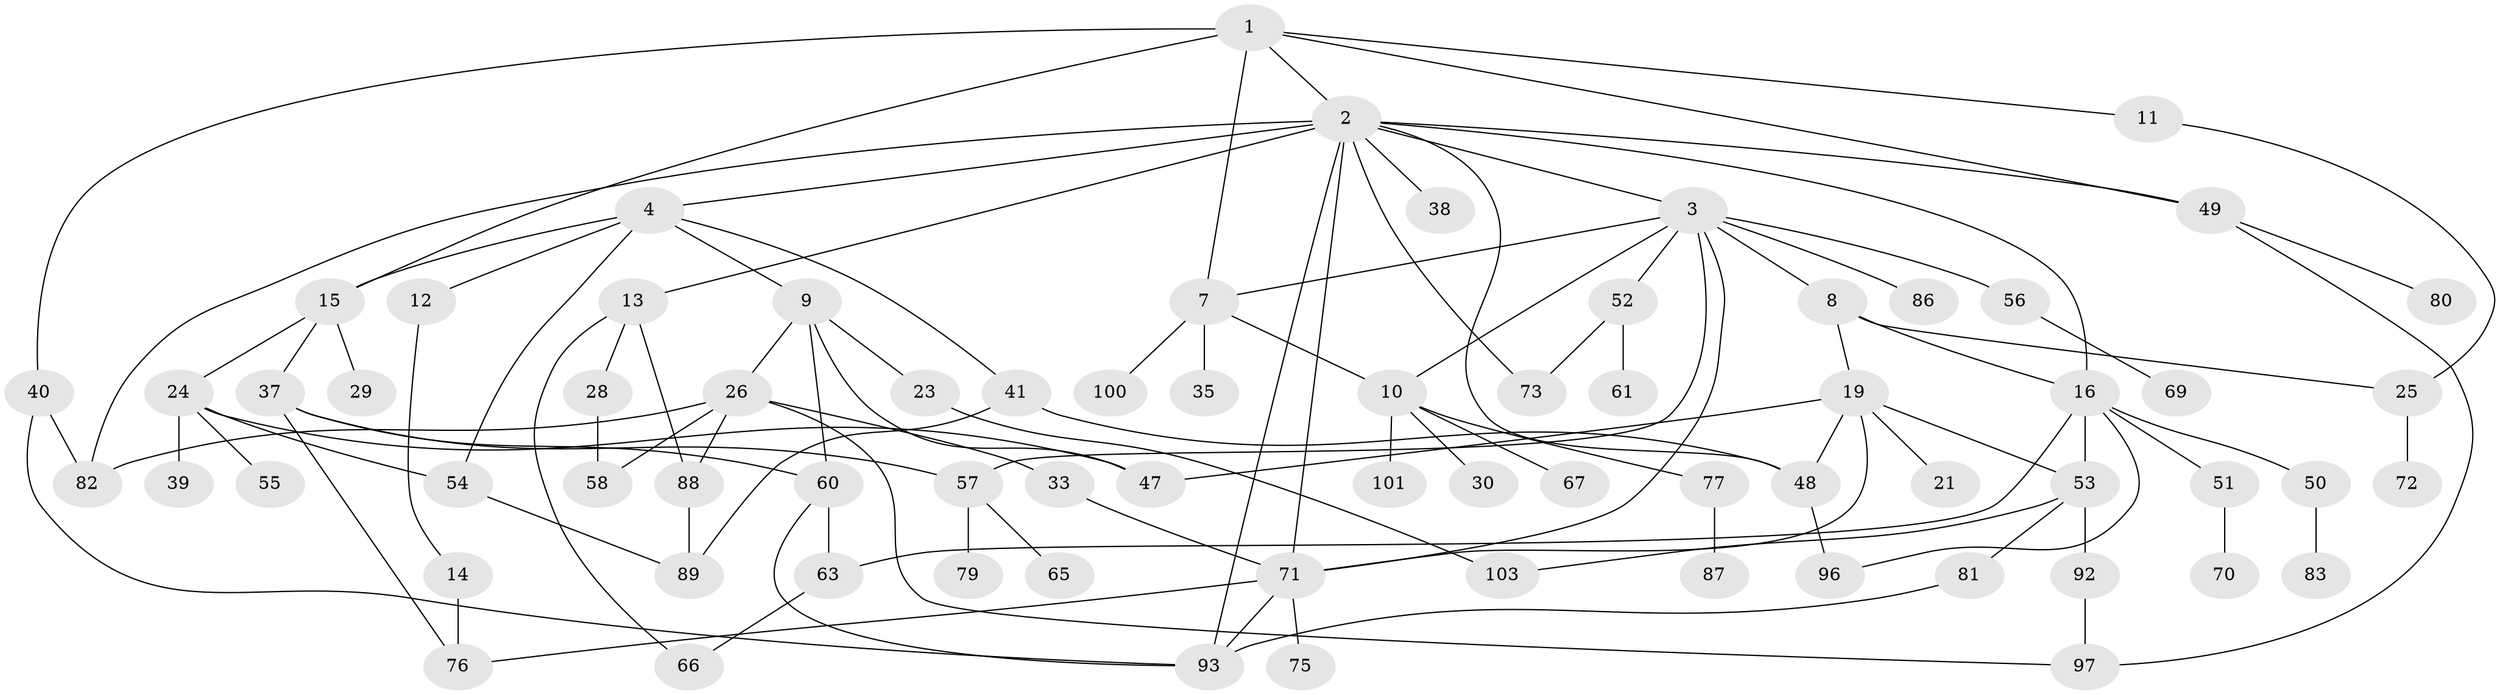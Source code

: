 // Generated by graph-tools (version 1.1) at 2025/23/03/03/25 07:23:34]
// undirected, 72 vertices, 107 edges
graph export_dot {
graph [start="1"]
  node [color=gray90,style=filled];
  1 [super="+20"];
  2 [super="+34"];
  3 [super="+6"];
  4 [super="+5"];
  7;
  8 [super="+74"];
  9 [super="+18"];
  10 [super="+27"];
  11;
  12 [super="+17"];
  13 [super="+32"];
  14 [super="+45"];
  15 [super="+22"];
  16 [super="+42"];
  19 [super="+31"];
  21;
  23;
  24 [super="+98"];
  25 [super="+36"];
  26;
  28;
  29 [super="+46"];
  30;
  33 [super="+78"];
  35 [super="+43"];
  37 [super="+44"];
  38;
  39;
  40;
  41 [super="+90"];
  47;
  48;
  49 [super="+64"];
  50;
  51;
  52 [super="+68"];
  53 [super="+59"];
  54 [super="+62"];
  55;
  56;
  57;
  58 [super="+85"];
  60 [super="+102"];
  61;
  63;
  65;
  66;
  67;
  69;
  70;
  71 [super="+91"];
  72;
  73;
  75;
  76 [super="+99"];
  77;
  79;
  80;
  81;
  82;
  83 [super="+84"];
  86;
  87;
  88 [super="+95"];
  89 [super="+94"];
  92;
  93;
  96;
  97;
  100;
  101;
  103;
  1 -- 2;
  1 -- 11;
  1 -- 15;
  1 -- 7;
  1 -- 49;
  1 -- 40;
  2 -- 3;
  2 -- 4;
  2 -- 13;
  2 -- 38;
  2 -- 73;
  2 -- 82;
  2 -- 16;
  2 -- 48;
  2 -- 49;
  2 -- 71;
  2 -- 93;
  3 -- 7;
  3 -- 8;
  3 -- 10;
  3 -- 56;
  3 -- 57;
  3 -- 52;
  3 -- 86;
  3 -- 71;
  4 -- 9;
  4 -- 41;
  4 -- 15;
  4 -- 12;
  4 -- 54;
  7 -- 35;
  7 -- 100;
  7 -- 10;
  8 -- 16;
  8 -- 19;
  8 -- 25;
  9 -- 26;
  9 -- 60;
  9 -- 23;
  9 -- 47;
  10 -- 67;
  10 -- 101;
  10 -- 77;
  10 -- 30;
  11 -- 25;
  12 -- 14;
  13 -- 28;
  13 -- 88;
  13 -- 66;
  14 -- 76;
  15 -- 37;
  15 -- 24;
  15 -- 29;
  16 -- 51;
  16 -- 53 [weight=2];
  16 -- 63;
  16 -- 96;
  16 -- 50;
  19 -- 21;
  19 -- 47;
  19 -- 48;
  19 -- 53;
  19 -- 71;
  23 -- 103;
  24 -- 39;
  24 -- 55;
  24 -- 54;
  24 -- 47;
  25 -- 72;
  26 -- 33;
  26 -- 58;
  26 -- 82;
  26 -- 97;
  26 -- 88;
  28 -- 58;
  33 -- 71;
  37 -- 57;
  37 -- 60;
  37 -- 76;
  40 -- 93;
  40 -- 82;
  41 -- 48;
  41 -- 89;
  48 -- 96;
  49 -- 80;
  49 -- 97;
  50 -- 83;
  51 -- 70;
  52 -- 61;
  52 -- 73;
  53 -- 92;
  53 -- 81;
  53 -- 103;
  54 -- 89;
  56 -- 69;
  57 -- 65;
  57 -- 79;
  60 -- 93;
  60 -- 63;
  63 -- 66;
  71 -- 75;
  71 -- 93;
  71 -- 76;
  77 -- 87;
  81 -- 93;
  88 -- 89;
  92 -- 97;
}
